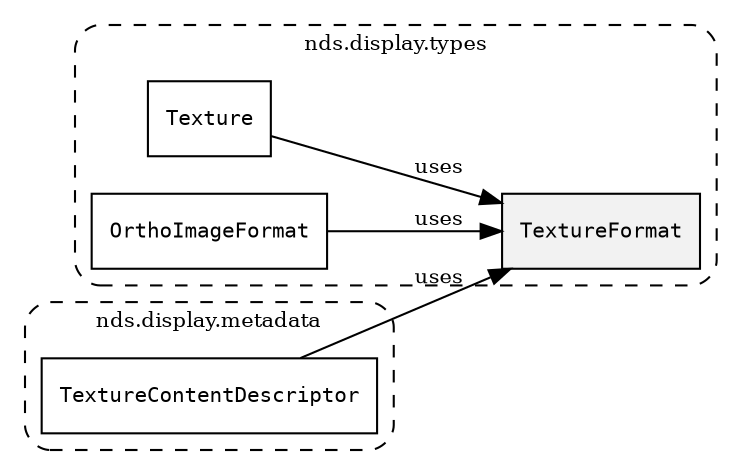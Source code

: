 /**
 * This dot file creates symbol collaboration diagram for TextureFormat.
 */
digraph ZSERIO
{
    node [shape=box, fontsize=10];
    rankdir="LR";
    fontsize=10;
    tooltip="TextureFormat collaboration diagram";

    subgraph "cluster_nds.display.types"
    {
        style="dashed, rounded";
        label="nds.display.types";
        tooltip="Package nds.display.types";
        href="../../../content/packages/nds.display.types.html#Package-nds-display-types";
        target="_parent";

        "TextureFormat" [style="filled", fillcolor="#0000000D", target="_parent", label=<<font face="monospace"><table align="center" border="0" cellspacing="0" cellpadding="0"><tr><td href="../../../content/packages/nds.display.types.html#Enum-TextureFormat" title="Enum defined in nds.display.types">TextureFormat</td></tr></table></font>>];
        "Texture" [target="_parent", label=<<font face="monospace"><table align="center" border="0" cellspacing="0" cellpadding="0"><tr><td href="../../../content/packages/nds.display.types.html#Structure-Texture" title="Structure defined in nds.display.types">Texture</td></tr></table></font>>];
        "OrthoImageFormat" [target="_parent", label=<<font face="monospace"><table align="center" border="0" cellspacing="0" cellpadding="0"><tr><td href="../../../content/packages/nds.display.types.html#Subtype-OrthoImageFormat" title="Subtype defined in nds.display.types">OrthoImageFormat</td></tr></table></font>>];
    }

    subgraph "cluster_nds.display.metadata"
    {
        style="dashed, rounded";
        label="nds.display.metadata";
        tooltip="Package nds.display.metadata";
        href="../../../content/packages/nds.display.metadata.html#Package-nds-display-metadata";
        target="_parent";

        "TextureContentDescriptor" [target="_parent", label=<<font face="monospace"><table align="center" border="0" cellspacing="0" cellpadding="0"><tr><td href="../../../content/packages/nds.display.metadata.html#Structure-TextureContentDescriptor" title="Structure defined in nds.display.metadata">TextureContentDescriptor</td></tr></table></font>>];
    }

    "TextureContentDescriptor" -> "TextureFormat" [label="uses", fontsize=10];
    "Texture" -> "TextureFormat" [label="uses", fontsize=10];
    "OrthoImageFormat" -> "TextureFormat" [label="uses", fontsize=10];
}
